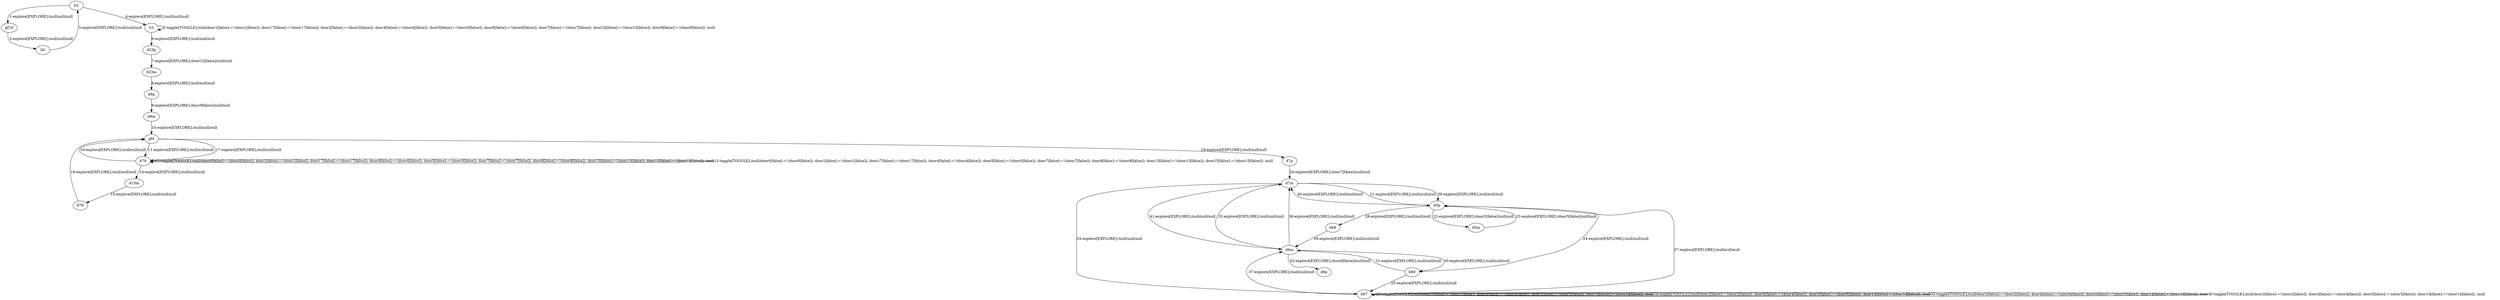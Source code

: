 # Total number of goals covered by this test: 1
# d6m --> d6p

digraph g {
"b2" -> "gf19" [label = "1-explore[EXPLORE];/null/null/null"];
"gf19" -> "b0" [label = "2-explore[EXPLORE];/null/null/null"];
"b0" -> "b2" [label = "3-explore[EXPLORE];/null/null/null"];
"b2" -> "b3" [label = "4-explore[EXPLORE];/null/null/null"];
"b3" -> "b3" [label = "5-toggle[TOGGLE];/null/door1[false]:=!(door1[false]); door17[false]:=!(door17[false]); door2[false]:=!(door2[false]); door4[false]:=!(door4[false]); door5[false]:=!(door5[false]); door6[false]:=!(door6[false]); door7[false]:=!(door7[false]); door23[false]:=!(door23[false]); door9[false]:=!(door9[false]); /null"];
"b3" -> "d23p" [label = "6-explore[EXPLORE];/null/null/null"];
"d23p" -> "d23m" [label = "7-explore[EXPLORE];/door23[false]/null/null"];
"d23m" -> "d9p" [label = "8-explore[EXPLORE];/null/null/null"];
"d9p" -> "d9m" [label = "9-explore[EXPLORE];/door9[false]/null/null"];
"d9m" -> "gf4" [label = "10-explore[EXPLORE];/null/null/null"];
"gf4" -> "b79" [label = "11-explore[EXPLORE];/null/null/null"];
"b79" -> "b79" [label = "12-toggle[TOGGLE];/null/door0[false]:=!(door0[false]); door1[false]:=!(door1[false]); door17[false]:=!(door17[false]); door4[false]:=!(door4[false]); door5[false]:=!(door5[false]); door7[false]:=!(door7[false]); door8[false]:=!(door8[false]); door13[false]:=!(door13[false]); door15[false]:=!(door15[false]); /null"];
"b79" -> "b79" [label = "13-toggle[TOGGLE];/null/door0[false]:=!(door0[false]); door1[false]:=!(door1[false]); door17[false]:=!(door17[false]); door4[false]:=!(door4[false]); door5[false]:=!(door5[false]); door7[false]:=!(door7[false]); door8[false]:=!(door8[false]); door13[false]:=!(door13[false]); door15[false]:=!(door15[false]); /null"];
"b79" -> "d13m" [label = "14-explore[EXPLORE];/null/null/null"];
"d13m" -> "b78" [label = "15-explore[EXPLORE];/null/null/null"];
"b78" -> "gf4" [label = "16-explore[EXPLORE];/null/null/null"];
"gf4" -> "b79" [label = "17-explore[EXPLORE];/null/null/null"];
"b79" -> "gf4" [label = "18-explore[EXPLORE];/null/null/null"];
"gf4" -> "d7p" [label = "19-explore[EXPLORE];/null/null/null"];
"d7p" -> "d7m" [label = "20-explore[EXPLORE];/door7[false]/null/null"];
"d7m" -> "d5p" [label = "21-explore[EXPLORE];/null/null/null"];
"d5p" -> "d5m" [label = "22-explore[EXPLORE];/door5[false]/null/null"];
"d5m" -> "d5p" [label = "23-explore[EXPLORE];/door5[false]/null/null"];
"d5p" -> "b68" [label = "24-explore[EXPLORE];/null/null/null"];
"b68" -> "b67" [label = "25-explore[EXPLORE];/null/null/null"];
"b67" -> "b67" [label = "26-toggle[TOGGLE];/null/door2[false]:=!(door2[false]); door4[false]:=!(door4[false]); door5[false]:=!(door5[false]); door14[false]:=!(door14[false]); /null"];
"b67" -> "d5p" [label = "27-explore[EXPLORE];/null/null/null"];
"d5p" -> "b66" [label = "28-explore[EXPLORE];/null/null/null"];
"b66" -> "d6m" [label = "29-explore[EXPLORE];/null/null/null"];
"d6m" -> "b68" [label = "30-explore[EXPLORE];/null/null/null"];
"b68" -> "d6m" [label = "31-explore[EXPLORE];/null/null/null"];
"d6m" -> "d7m" [label = "32-explore[EXPLORE];/null/null/null"];
"d7m" -> "b67" [label = "33-explore[EXPLORE];/null/null/null"];
"b67" -> "b67" [label = "34-toggle[TOGGLE];/null/door2[false]:=!(door2[false]); door4[false]:=!(door4[false]); door5[false]:=!(door5[false]); door14[false]:=!(door14[false]); /null"];
"b67" -> "b67" [label = "35-toggle[TOGGLE];/null/door2[false]:=!(door2[false]); door4[false]:=!(door4[false]); door5[false]:=!(door5[false]); door14[false]:=!(door14[false]); /null"];
"b67" -> "b67" [label = "36-toggle[TOGGLE];/null/door2[false]:=!(door2[false]); door4[false]:=!(door4[false]); door5[false]:=!(door5[false]); door14[false]:=!(door14[false]); /null"];
"b67" -> "d6m" [label = "37-explore[EXPLORE];/null/null/null"];
"d6m" -> "d7m" [label = "38-explore[EXPLORE];/null/null/null"];
"d7m" -> "d5p" [label = "39-explore[EXPLORE];/null/null/null"];
"d5p" -> "d7m" [label = "40-explore[EXPLORE];/null/null/null"];
"d7m" -> "d6m" [label = "41-explore[EXPLORE];/null/null/null"];
"d6m" -> "d6p" [label = "42-explore[EXPLORE];/door6[false]/null/null"];
}